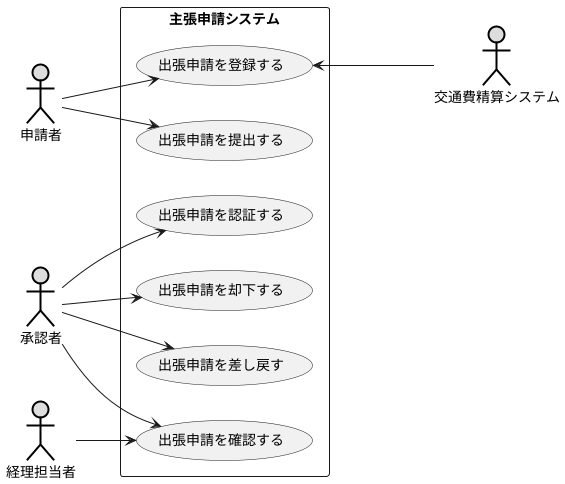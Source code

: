 @startuml 例題3
left to right direction
actor 申請者 as user #DDDDDD;line:black;line.bold;
actor 承認者 as admin #DDDDDD;line:black;line.bold;
actor 経理担当者 as par #DDDDDD;line:black;line.bold;
actor 交通費精算システム as sisu #DDDDDD;line:black;line.bold;

rectangle 主張申請システム {
usecase 出張申請を登録する as A
usecase 出張申請を提出する as B
usecase 出張申請を認証する as C
usecase 出張申請を却下する as D
usecase 出張申請を差し戻す as E
usecase 出張申請を確認する as F
}

user --> A
user --> B
admin --> C
admin --> D
admin --> E
admin --> F
par --> F 
A <--- sisu
@enduml

